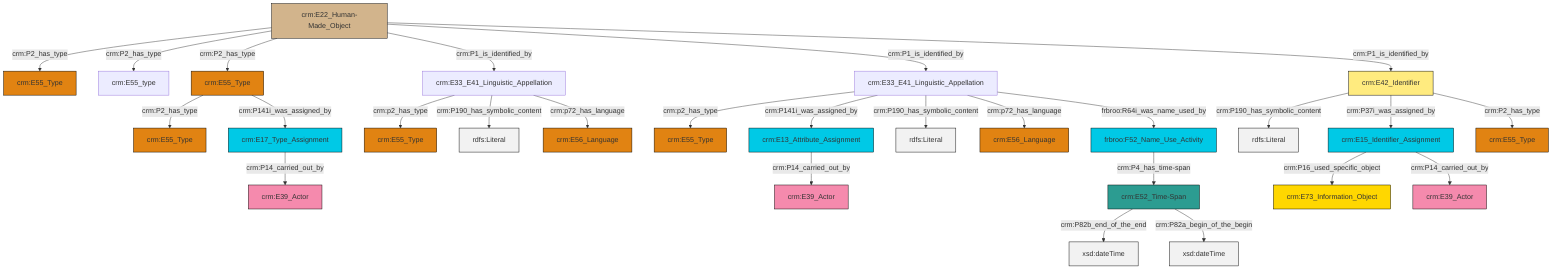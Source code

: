 graph TD
classDef Literal fill:#f2f2f2,stroke:#000000;
classDef CRM_Entity fill:#FFFFFF,stroke:#000000;
classDef Temporal_Entity fill:#00C9E6, stroke:#000000;
classDef Type fill:#E18312, stroke:#000000;
classDef Time-Span fill:#2C9C91, stroke:#000000;
classDef Appellation fill:#FFEB7F, stroke:#000000;
classDef Place fill:#008836, stroke:#000000;
classDef Persistent_Item fill:#B266B2, stroke:#000000;
classDef Conceptual_Object fill:#FFD700, stroke:#000000;
classDef Physical_Thing fill:#D2B48C, stroke:#000000;
classDef Actor fill:#f58aad, stroke:#000000;
classDef PC_Classes fill:#4ce600, stroke:#000000;
classDef Multi fill:#cccccc,stroke:#000000;

0["crm:E33_E41_Linguistic_Appellation"]:::Default -->|crm:p2_has_type| 1["crm:E55_Type"]:::Type
4["crm:E22_Human-Made_Object"]:::Physical_Thing -->|crm:P2_has_type| 2["crm:E55_Type"]:::Type
11["crm:E33_E41_Linguistic_Appellation"]:::Default -->|crm:p2_has_type| 12["crm:E55_Type"]:::Type
16["crm:E42_Identifier"]:::Appellation -->|crm:P190_has_symbolic_content| 17[rdfs:Literal]:::Literal
18["crm:E13_Attribute_Assignment"]:::Temporal_Entity -->|crm:P14_carried_out_by| 19["crm:E39_Actor"]:::Actor
0["crm:E33_E41_Linguistic_Appellation"]:::Default -->|crm:P141i_was_assigned_by| 18["crm:E13_Attribute_Assignment"]:::Temporal_Entity
4["crm:E22_Human-Made_Object"]:::Physical_Thing -->|crm:P2_has_type| 14["crm:E55_type"]:::Default
4["crm:E22_Human-Made_Object"]:::Physical_Thing -->|crm:P2_has_type| 7["crm:E55_Type"]:::Type
4["crm:E22_Human-Made_Object"]:::Physical_Thing -->|crm:P1_is_identified_by| 11["crm:E33_E41_Linguistic_Appellation"]:::Default
11["crm:E33_E41_Linguistic_Appellation"]:::Default -->|crm:P190_has_symbolic_content| 27[rdfs:Literal]:::Literal
30["crm:E15_Identifier_Assignment"]:::Temporal_Entity -->|crm:P16_used_specific_object| 31["crm:E73_Information_Object"]:::Conceptual_Object
4["crm:E22_Human-Made_Object"]:::Physical_Thing -->|crm:P1_is_identified_by| 0["crm:E33_E41_Linguistic_Appellation"]:::Default
11["crm:E33_E41_Linguistic_Appellation"]:::Default -->|crm:p72_has_language| 5["crm:E56_Language"]:::Type
4["crm:E22_Human-Made_Object"]:::Physical_Thing -->|crm:P1_is_identified_by| 16["crm:E42_Identifier"]:::Appellation
0["crm:E33_E41_Linguistic_Appellation"]:::Default -->|crm:P190_has_symbolic_content| 33[rdfs:Literal]:::Literal
16["crm:E42_Identifier"]:::Appellation -->|crm:P37i_was_assigned_by| 30["crm:E15_Identifier_Assignment"]:::Temporal_Entity
28["crm:E52_Time-Span"]:::Time-Span -->|crm:P82b_end_of_the_end| 39[xsd:dateTime]:::Literal
40["frbroo:F52_Name_Use_Activity"]:::Temporal_Entity -->|crm:P4_has_time-span| 28["crm:E52_Time-Span"]:::Time-Span
16["crm:E42_Identifier"]:::Appellation -->|crm:P2_has_type| 41["crm:E55_Type"]:::Type
0["crm:E33_E41_Linguistic_Appellation"]:::Default -->|crm:p72_has_language| 21["crm:E56_Language"]:::Type
0["crm:E33_E41_Linguistic_Appellation"]:::Default -->|frbroo:R64i_was_name_used_by| 40["frbroo:F52_Name_Use_Activity"]:::Temporal_Entity
28["crm:E52_Time-Span"]:::Time-Span -->|crm:P82a_begin_of_the_begin| 43[xsd:dateTime]:::Literal
44["crm:E17_Type_Assignment"]:::Temporal_Entity -->|crm:P14_carried_out_by| 25["crm:E39_Actor"]:::Actor
30["crm:E15_Identifier_Assignment"]:::Temporal_Entity -->|crm:P14_carried_out_by| 34["crm:E39_Actor"]:::Actor
7["crm:E55_Type"]:::Type -->|crm:P2_has_type| 9["crm:E55_Type"]:::Type
7["crm:E55_Type"]:::Type -->|crm:P141i_was_assigned_by| 44["crm:E17_Type_Assignment"]:::Temporal_Entity